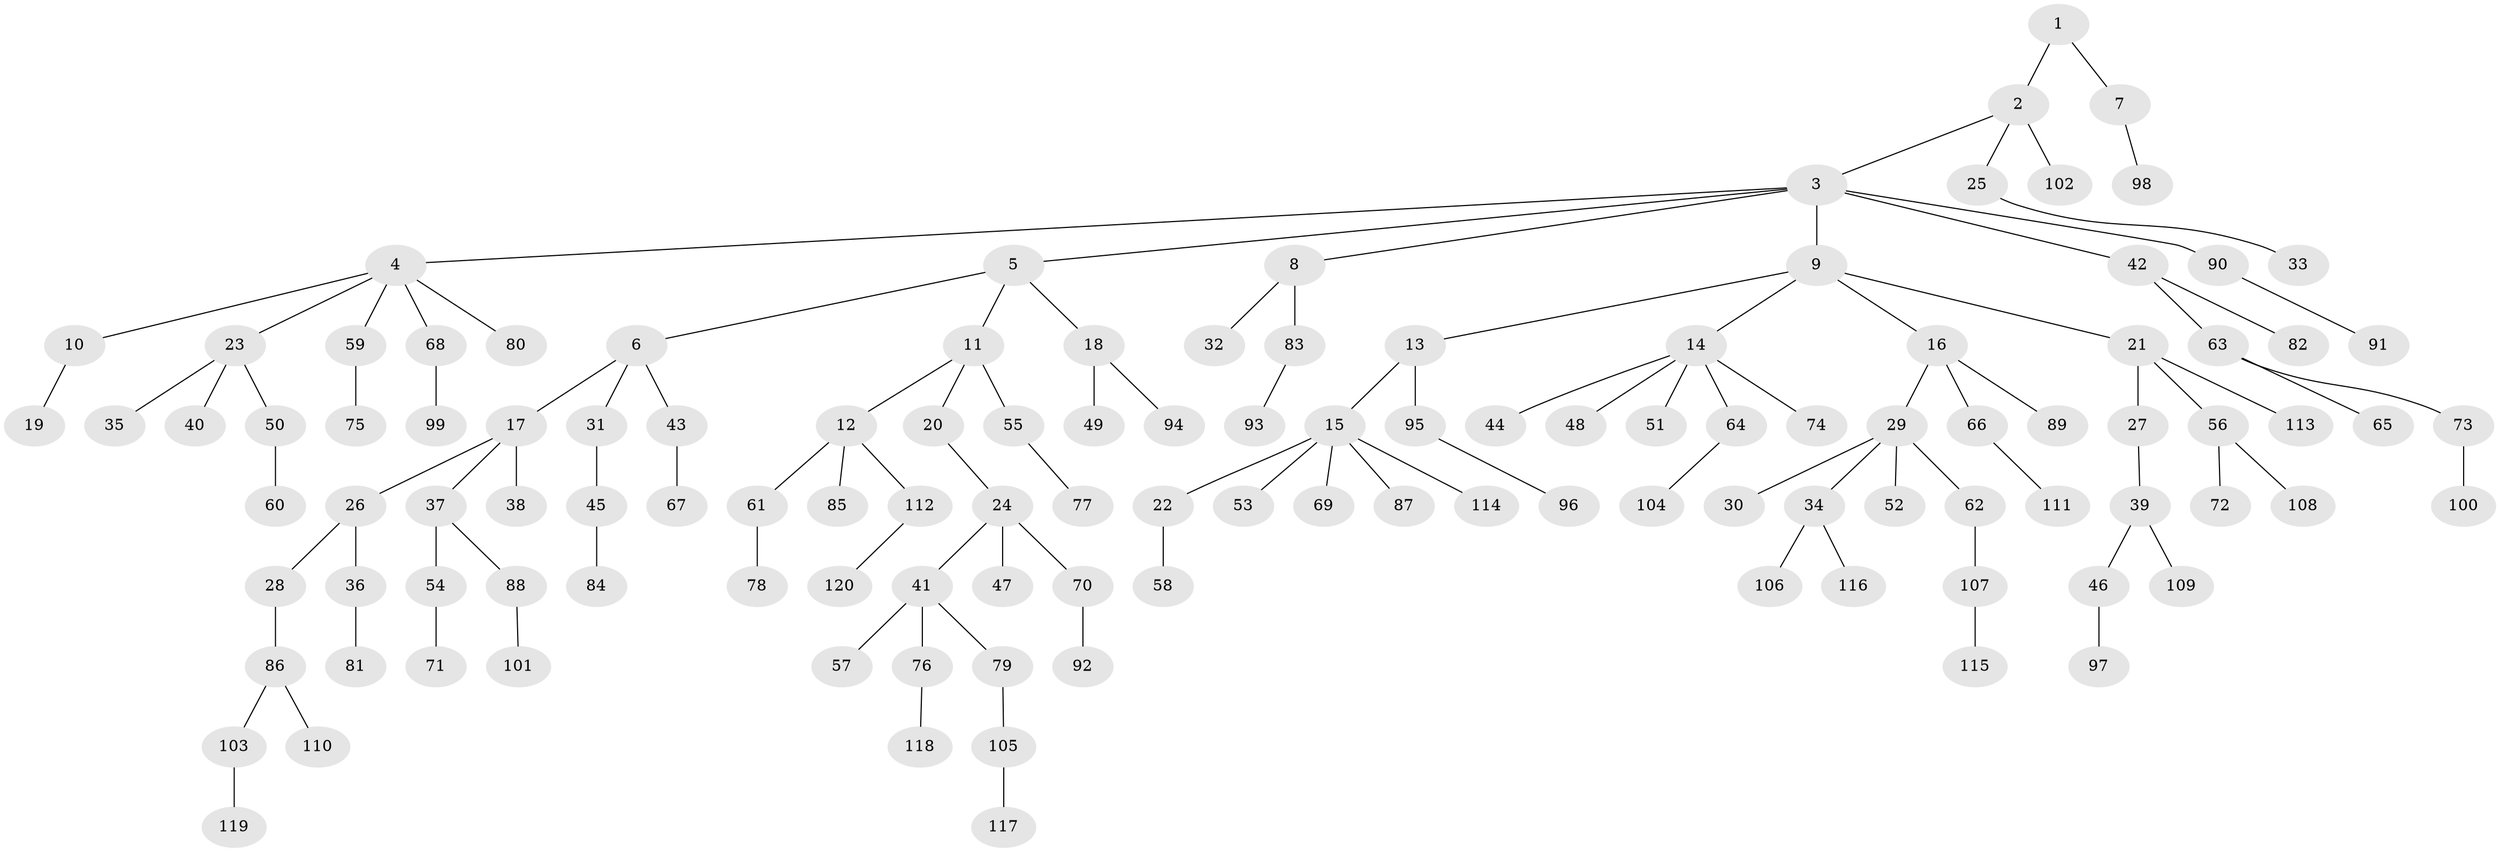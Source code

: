 // coarse degree distribution, {1: 0.6805555555555556, 2: 0.2777777777777778, 12: 0.013888888888888888, 9: 0.013888888888888888, 32: 0.013888888888888888}
// Generated by graph-tools (version 1.1) at 2025/56/03/04/25 21:56:23]
// undirected, 120 vertices, 119 edges
graph export_dot {
graph [start="1"]
  node [color=gray90,style=filled];
  1;
  2;
  3;
  4;
  5;
  6;
  7;
  8;
  9;
  10;
  11;
  12;
  13;
  14;
  15;
  16;
  17;
  18;
  19;
  20;
  21;
  22;
  23;
  24;
  25;
  26;
  27;
  28;
  29;
  30;
  31;
  32;
  33;
  34;
  35;
  36;
  37;
  38;
  39;
  40;
  41;
  42;
  43;
  44;
  45;
  46;
  47;
  48;
  49;
  50;
  51;
  52;
  53;
  54;
  55;
  56;
  57;
  58;
  59;
  60;
  61;
  62;
  63;
  64;
  65;
  66;
  67;
  68;
  69;
  70;
  71;
  72;
  73;
  74;
  75;
  76;
  77;
  78;
  79;
  80;
  81;
  82;
  83;
  84;
  85;
  86;
  87;
  88;
  89;
  90;
  91;
  92;
  93;
  94;
  95;
  96;
  97;
  98;
  99;
  100;
  101;
  102;
  103;
  104;
  105;
  106;
  107;
  108;
  109;
  110;
  111;
  112;
  113;
  114;
  115;
  116;
  117;
  118;
  119;
  120;
  1 -- 2;
  1 -- 7;
  2 -- 3;
  2 -- 25;
  2 -- 102;
  3 -- 4;
  3 -- 5;
  3 -- 8;
  3 -- 9;
  3 -- 42;
  3 -- 90;
  4 -- 10;
  4 -- 23;
  4 -- 59;
  4 -- 68;
  4 -- 80;
  5 -- 6;
  5 -- 11;
  5 -- 18;
  6 -- 17;
  6 -- 31;
  6 -- 43;
  7 -- 98;
  8 -- 32;
  8 -- 83;
  9 -- 13;
  9 -- 14;
  9 -- 16;
  9 -- 21;
  10 -- 19;
  11 -- 12;
  11 -- 20;
  11 -- 55;
  12 -- 61;
  12 -- 85;
  12 -- 112;
  13 -- 15;
  13 -- 95;
  14 -- 44;
  14 -- 48;
  14 -- 51;
  14 -- 64;
  14 -- 74;
  15 -- 22;
  15 -- 53;
  15 -- 69;
  15 -- 87;
  15 -- 114;
  16 -- 29;
  16 -- 66;
  16 -- 89;
  17 -- 26;
  17 -- 37;
  17 -- 38;
  18 -- 49;
  18 -- 94;
  20 -- 24;
  21 -- 27;
  21 -- 56;
  21 -- 113;
  22 -- 58;
  23 -- 35;
  23 -- 40;
  23 -- 50;
  24 -- 41;
  24 -- 47;
  24 -- 70;
  25 -- 33;
  26 -- 28;
  26 -- 36;
  27 -- 39;
  28 -- 86;
  29 -- 30;
  29 -- 34;
  29 -- 52;
  29 -- 62;
  31 -- 45;
  34 -- 106;
  34 -- 116;
  36 -- 81;
  37 -- 54;
  37 -- 88;
  39 -- 46;
  39 -- 109;
  41 -- 57;
  41 -- 76;
  41 -- 79;
  42 -- 63;
  42 -- 82;
  43 -- 67;
  45 -- 84;
  46 -- 97;
  50 -- 60;
  54 -- 71;
  55 -- 77;
  56 -- 72;
  56 -- 108;
  59 -- 75;
  61 -- 78;
  62 -- 107;
  63 -- 65;
  63 -- 73;
  64 -- 104;
  66 -- 111;
  68 -- 99;
  70 -- 92;
  73 -- 100;
  76 -- 118;
  79 -- 105;
  83 -- 93;
  86 -- 103;
  86 -- 110;
  88 -- 101;
  90 -- 91;
  95 -- 96;
  103 -- 119;
  105 -- 117;
  107 -- 115;
  112 -- 120;
}
